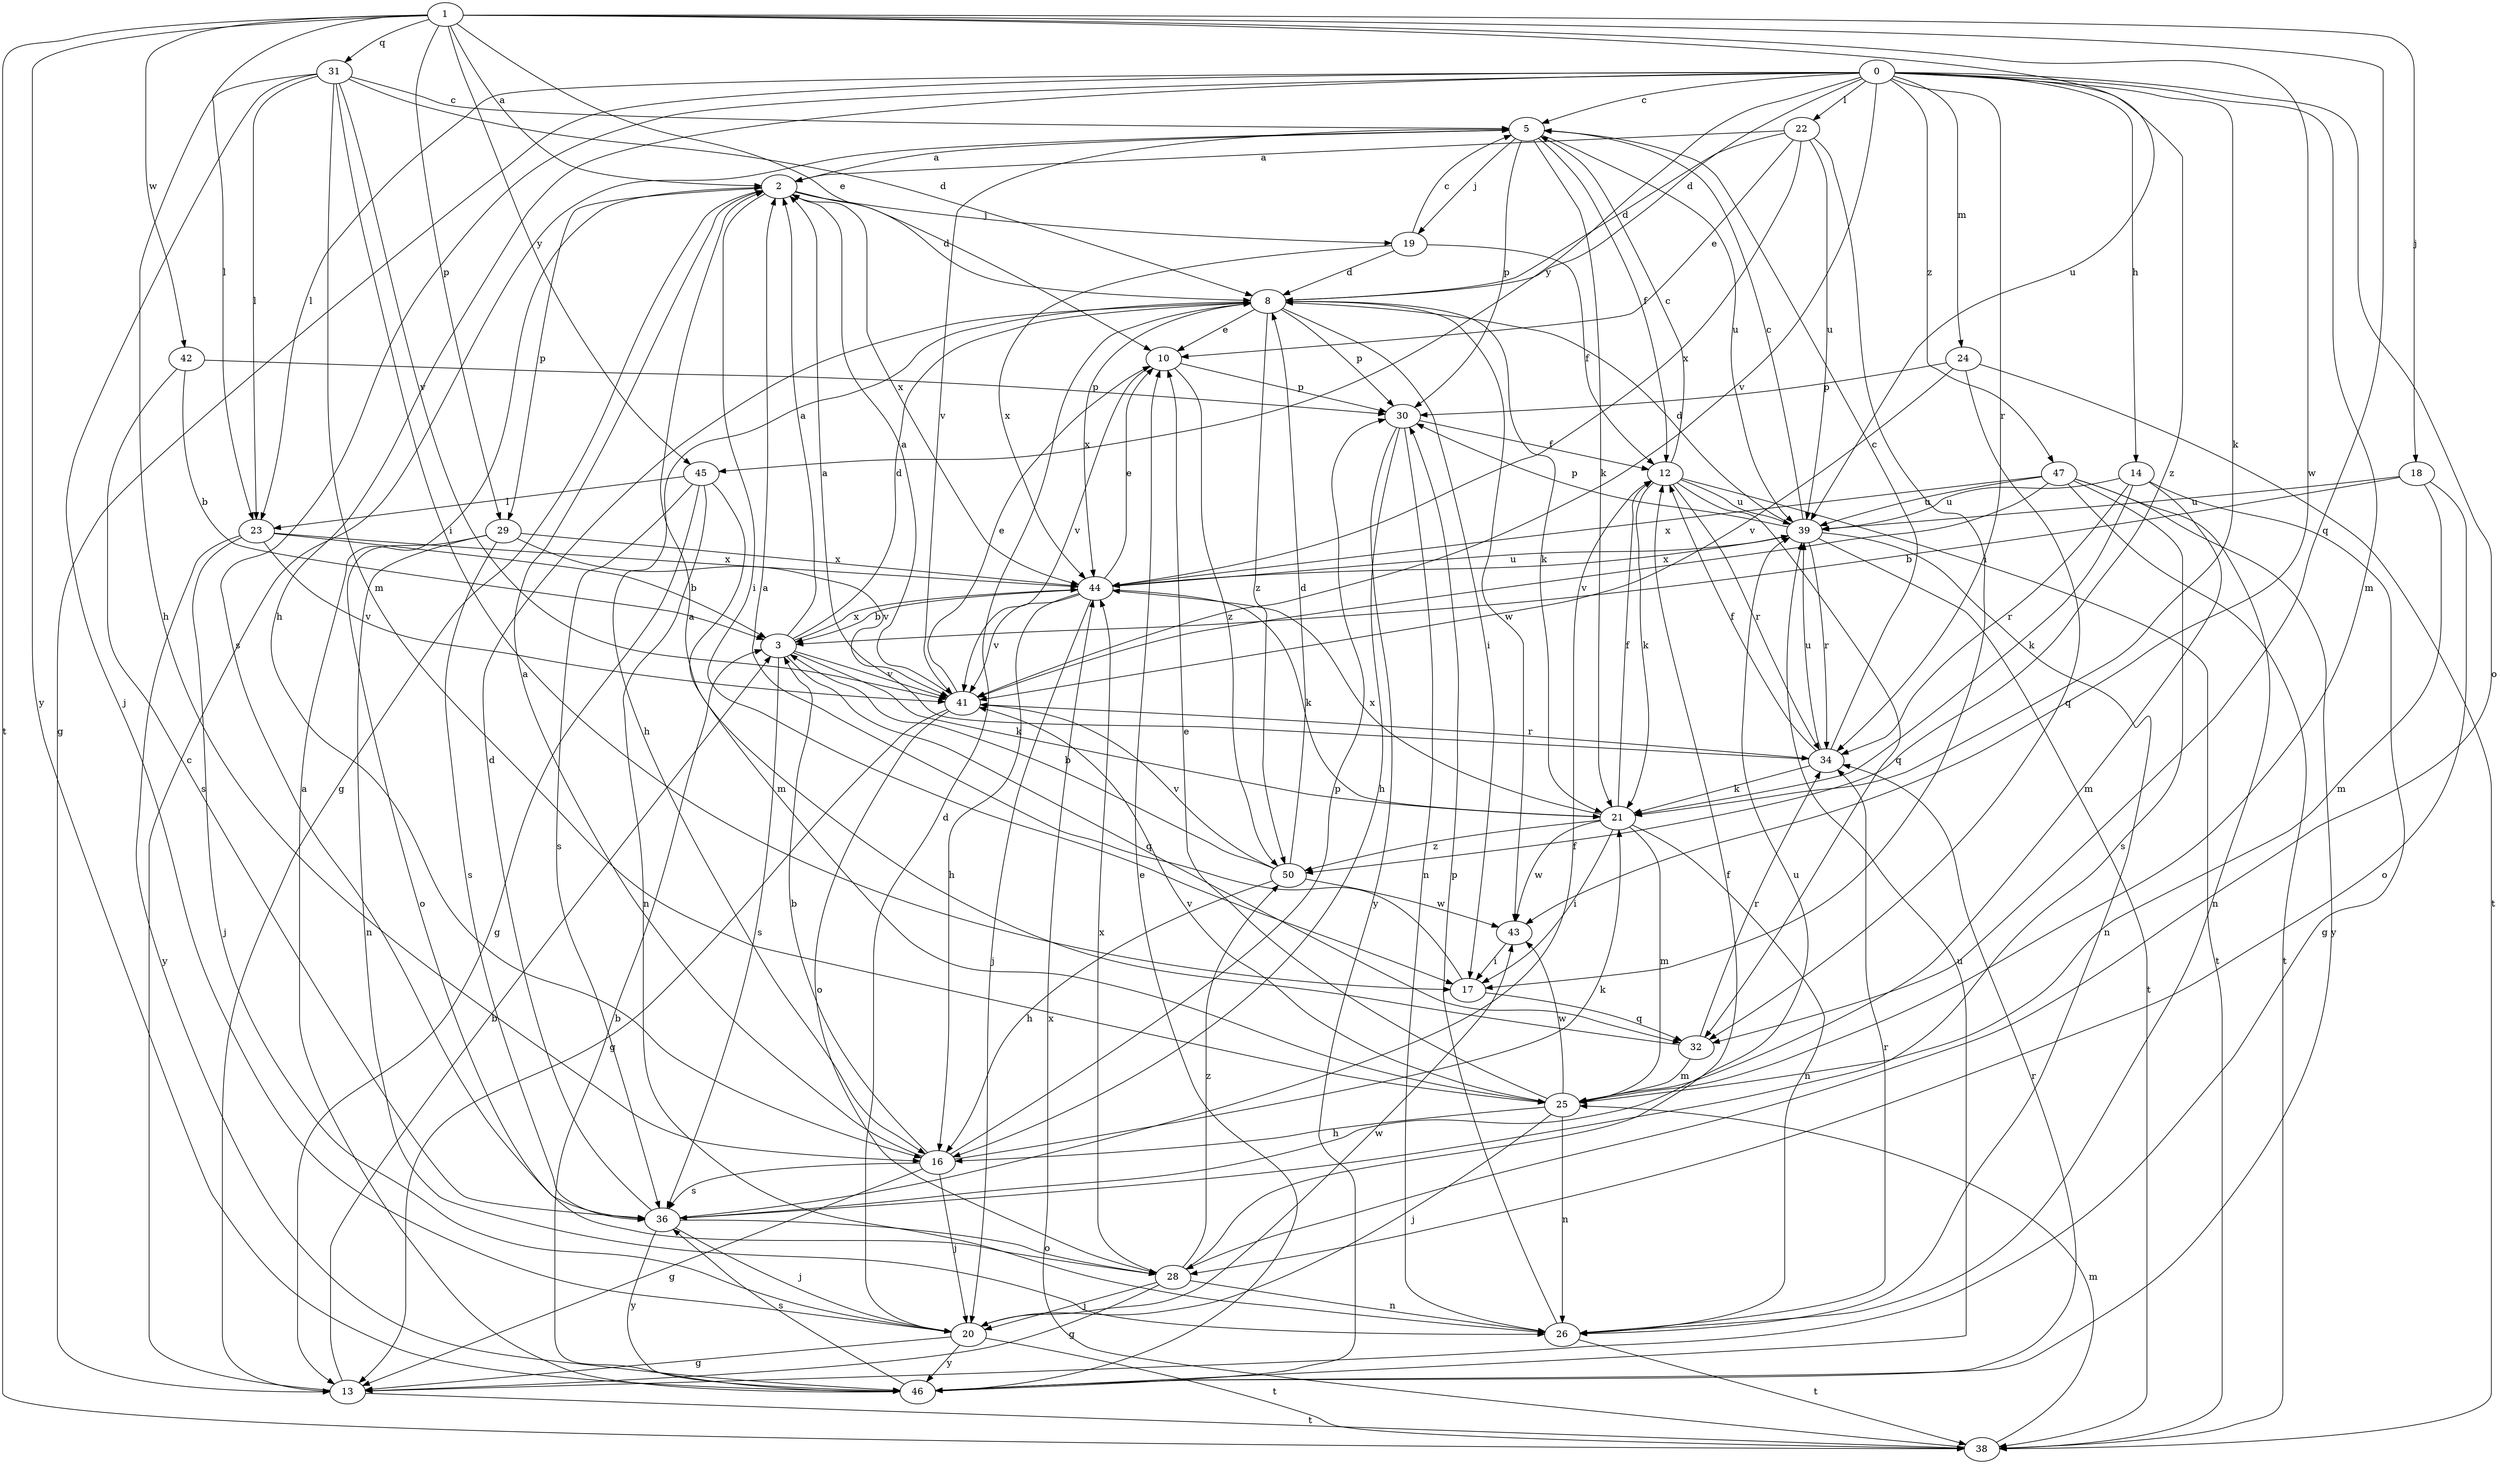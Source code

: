 strict digraph  {
0;
1;
2;
3;
5;
8;
10;
12;
13;
14;
16;
17;
18;
19;
20;
21;
22;
23;
24;
25;
26;
28;
29;
30;
31;
32;
34;
36;
38;
39;
41;
42;
43;
44;
45;
46;
47;
50;
0 -> 5  [label=c];
0 -> 8  [label=d];
0 -> 13  [label=g];
0 -> 14  [label=h];
0 -> 16  [label=h];
0 -> 21  [label=k];
0 -> 22  [label=l];
0 -> 23  [label=l];
0 -> 24  [label=m];
0 -> 25  [label=m];
0 -> 28  [label=o];
0 -> 34  [label=r];
0 -> 36  [label=s];
0 -> 41  [label=v];
0 -> 45  [label=y];
0 -> 47  [label=z];
0 -> 50  [label=z];
1 -> 2  [label=a];
1 -> 10  [label=e];
1 -> 18  [label=j];
1 -> 23  [label=l];
1 -> 29  [label=p];
1 -> 31  [label=q];
1 -> 32  [label=q];
1 -> 38  [label=t];
1 -> 39  [label=u];
1 -> 42  [label=w];
1 -> 43  [label=w];
1 -> 45  [label=y];
1 -> 46  [label=y];
2 -> 8  [label=d];
2 -> 13  [label=g];
2 -> 17  [label=i];
2 -> 19  [label=j];
2 -> 29  [label=p];
2 -> 44  [label=x];
3 -> 2  [label=a];
3 -> 8  [label=d];
3 -> 21  [label=k];
3 -> 32  [label=q];
3 -> 36  [label=s];
3 -> 41  [label=v];
3 -> 44  [label=x];
5 -> 2  [label=a];
5 -> 12  [label=f];
5 -> 19  [label=j];
5 -> 21  [label=k];
5 -> 30  [label=p];
5 -> 39  [label=u];
5 -> 41  [label=v];
8 -> 10  [label=e];
8 -> 16  [label=h];
8 -> 17  [label=i];
8 -> 21  [label=k];
8 -> 30  [label=p];
8 -> 43  [label=w];
8 -> 44  [label=x];
8 -> 50  [label=z];
10 -> 30  [label=p];
10 -> 41  [label=v];
10 -> 50  [label=z];
12 -> 5  [label=c];
12 -> 21  [label=k];
12 -> 32  [label=q];
12 -> 34  [label=r];
12 -> 38  [label=t];
12 -> 39  [label=u];
13 -> 3  [label=b];
13 -> 5  [label=c];
13 -> 38  [label=t];
14 -> 13  [label=g];
14 -> 21  [label=k];
14 -> 25  [label=m];
14 -> 34  [label=r];
14 -> 39  [label=u];
16 -> 2  [label=a];
16 -> 3  [label=b];
16 -> 13  [label=g];
16 -> 20  [label=j];
16 -> 21  [label=k];
16 -> 30  [label=p];
16 -> 36  [label=s];
17 -> 2  [label=a];
17 -> 32  [label=q];
18 -> 3  [label=b];
18 -> 25  [label=m];
18 -> 28  [label=o];
18 -> 39  [label=u];
19 -> 5  [label=c];
19 -> 8  [label=d];
19 -> 12  [label=f];
19 -> 44  [label=x];
20 -> 8  [label=d];
20 -> 13  [label=g];
20 -> 38  [label=t];
20 -> 43  [label=w];
20 -> 46  [label=y];
21 -> 12  [label=f];
21 -> 17  [label=i];
21 -> 25  [label=m];
21 -> 26  [label=n];
21 -> 43  [label=w];
21 -> 44  [label=x];
21 -> 50  [label=z];
22 -> 2  [label=a];
22 -> 8  [label=d];
22 -> 10  [label=e];
22 -> 17  [label=i];
22 -> 39  [label=u];
22 -> 44  [label=x];
23 -> 3  [label=b];
23 -> 20  [label=j];
23 -> 41  [label=v];
23 -> 44  [label=x];
23 -> 46  [label=y];
24 -> 30  [label=p];
24 -> 32  [label=q];
24 -> 38  [label=t];
24 -> 41  [label=v];
25 -> 10  [label=e];
25 -> 16  [label=h];
25 -> 20  [label=j];
25 -> 26  [label=n];
25 -> 41  [label=v];
25 -> 43  [label=w];
26 -> 30  [label=p];
26 -> 34  [label=r];
26 -> 38  [label=t];
28 -> 12  [label=f];
28 -> 13  [label=g];
28 -> 20  [label=j];
28 -> 26  [label=n];
28 -> 44  [label=x];
28 -> 50  [label=z];
29 -> 26  [label=n];
29 -> 28  [label=o];
29 -> 36  [label=s];
29 -> 41  [label=v];
29 -> 44  [label=x];
30 -> 12  [label=f];
30 -> 16  [label=h];
30 -> 26  [label=n];
30 -> 46  [label=y];
31 -> 5  [label=c];
31 -> 8  [label=d];
31 -> 16  [label=h];
31 -> 17  [label=i];
31 -> 20  [label=j];
31 -> 23  [label=l];
31 -> 25  [label=m];
31 -> 41  [label=v];
32 -> 2  [label=a];
32 -> 25  [label=m];
32 -> 34  [label=r];
34 -> 2  [label=a];
34 -> 5  [label=c];
34 -> 12  [label=f];
34 -> 21  [label=k];
34 -> 39  [label=u];
36 -> 8  [label=d];
36 -> 12  [label=f];
36 -> 20  [label=j];
36 -> 28  [label=o];
36 -> 39  [label=u];
36 -> 46  [label=y];
38 -> 25  [label=m];
38 -> 44  [label=x];
39 -> 5  [label=c];
39 -> 8  [label=d];
39 -> 26  [label=n];
39 -> 30  [label=p];
39 -> 34  [label=r];
39 -> 38  [label=t];
39 -> 44  [label=x];
41 -> 2  [label=a];
41 -> 10  [label=e];
41 -> 13  [label=g];
41 -> 28  [label=o];
41 -> 34  [label=r];
42 -> 3  [label=b];
42 -> 30  [label=p];
42 -> 36  [label=s];
43 -> 17  [label=i];
44 -> 3  [label=b];
44 -> 10  [label=e];
44 -> 16  [label=h];
44 -> 20  [label=j];
44 -> 21  [label=k];
44 -> 39  [label=u];
44 -> 41  [label=v];
45 -> 13  [label=g];
45 -> 23  [label=l];
45 -> 25  [label=m];
45 -> 26  [label=n];
45 -> 36  [label=s];
46 -> 2  [label=a];
46 -> 3  [label=b];
46 -> 10  [label=e];
46 -> 34  [label=r];
46 -> 36  [label=s];
46 -> 39  [label=u];
47 -> 26  [label=n];
47 -> 36  [label=s];
47 -> 38  [label=t];
47 -> 39  [label=u];
47 -> 41  [label=v];
47 -> 44  [label=x];
47 -> 46  [label=y];
50 -> 3  [label=b];
50 -> 8  [label=d];
50 -> 16  [label=h];
50 -> 41  [label=v];
50 -> 43  [label=w];
}

